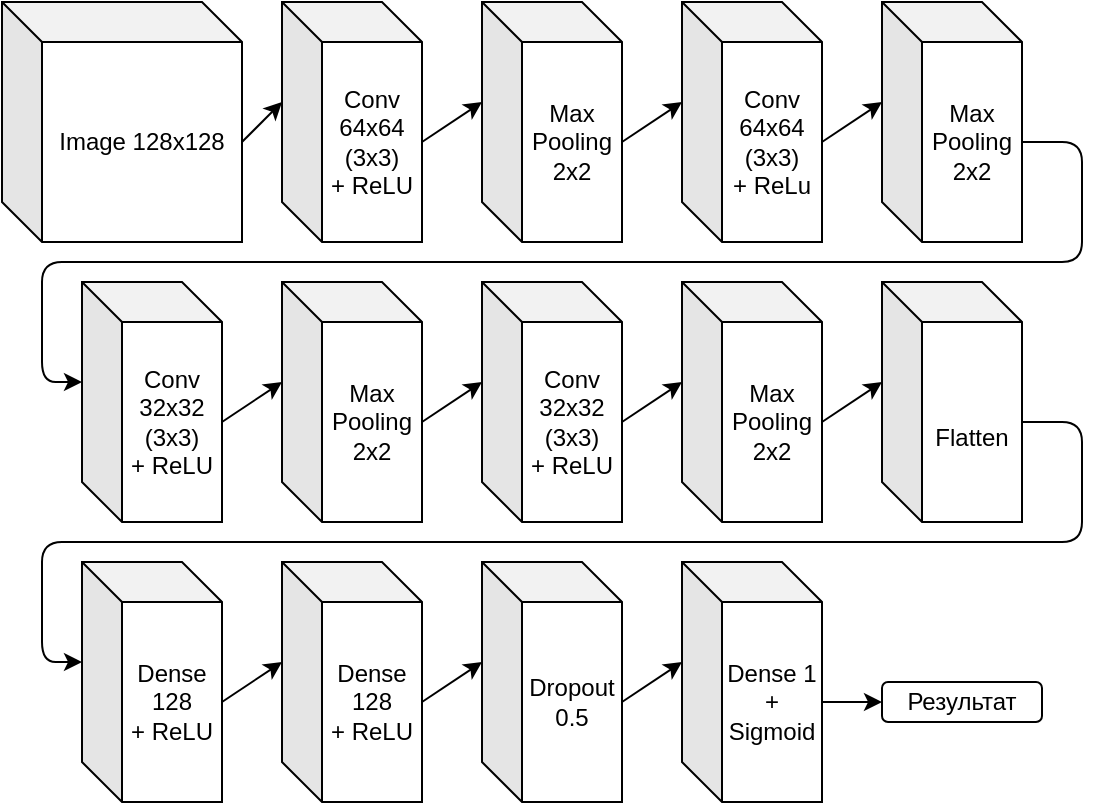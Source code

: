 <mxfile version="10.7.5" type="device"><diagram id="fRWGciAGfcaYhtr2afhY" name="Page-1"><mxGraphModel dx="914" dy="567" grid="1" gridSize="10" guides="1" tooltips="1" connect="1" arrows="1" fold="1" page="1" pageScale="1" pageWidth="827" pageHeight="1169" math="0" shadow="0"><root><mxCell id="0"/><mxCell id="1" parent="0"/><mxCell id="hhlc1SQrMWTUdMdoGlBH-1" value="Image 128x128" style="shape=cube;whiteSpace=wrap;html=1;boundedLbl=1;backgroundOutline=1;darkOpacity=0.05;darkOpacity2=0.1;" parent="1" vertex="1"><mxGeometry x="80" y="240" width="120" height="120" as="geometry"/></mxCell><mxCell id="hhlc1SQrMWTUdMdoGlBH-2" value="" style="endArrow=classic;html=1;exitX=0;exitY=0;exitDx=120;exitDy=70;exitPerimeter=0;entryX=0;entryY=0;entryDx=0;entryDy=50;entryPerimeter=0;" parent="1" source="hhlc1SQrMWTUdMdoGlBH-1" target="hhlc1SQrMWTUdMdoGlBH-3" edge="1"><mxGeometry width="50" height="50" relative="1" as="geometry"><mxPoint x="80" y="410" as="sourcePoint"/><mxPoint x="250" y="310" as="targetPoint"/></mxGeometry></mxCell><mxCell id="hhlc1SQrMWTUdMdoGlBH-3" value="Conv&lt;br&gt;64x64&lt;br&gt;(3x3)&lt;br&gt;+ ReLU&lt;br&gt;" style="shape=cube;whiteSpace=wrap;html=1;boundedLbl=1;backgroundOutline=1;darkOpacity=0.05;darkOpacity2=0.1;" parent="1" vertex="1"><mxGeometry x="220" y="240" width="70" height="120" as="geometry"/></mxCell><mxCell id="hhlc1SQrMWTUdMdoGlBH-4" value="Max&lt;br&gt;Pooling&lt;br&gt;2x2&lt;br&gt;" style="shape=cube;whiteSpace=wrap;html=1;boundedLbl=1;backgroundOutline=1;darkOpacity=0.05;darkOpacity2=0.1;" parent="1" vertex="1"><mxGeometry x="320" y="240" width="70" height="120" as="geometry"/></mxCell><mxCell id="hhlc1SQrMWTUdMdoGlBH-7" value="Conv&lt;br&gt;64x64&lt;br&gt;(3x3)&lt;br&gt;+ ReLu&lt;br&gt;" style="shape=cube;whiteSpace=wrap;html=1;boundedLbl=1;backgroundOutline=1;darkOpacity=0.05;darkOpacity2=0.1;" parent="1" vertex="1"><mxGeometry x="420" y="240" width="70" height="120" as="geometry"/></mxCell><mxCell id="hhlc1SQrMWTUdMdoGlBH-8" value="Max&lt;br&gt;Pooling&lt;br&gt;2x2&lt;br&gt;" style="shape=cube;whiteSpace=wrap;html=1;boundedLbl=1;backgroundOutline=1;darkOpacity=0.05;darkOpacity2=0.1;" parent="1" vertex="1"><mxGeometry x="520" y="240" width="70" height="120" as="geometry"/></mxCell><mxCell id="hhlc1SQrMWTUdMdoGlBH-10" value="" style="endArrow=classic;html=1;exitX=0;exitY=0;exitDx=70;exitDy=70;exitPerimeter=0;entryX=0;entryY=0;entryDx=0;entryDy=50;entryPerimeter=0;" parent="1" source="hhlc1SQrMWTUdMdoGlBH-3" target="hhlc1SQrMWTUdMdoGlBH-4" edge="1"><mxGeometry width="50" height="50" relative="1" as="geometry"><mxPoint x="210" y="320" as="sourcePoint"/><mxPoint x="228" y="319" as="targetPoint"/></mxGeometry></mxCell><mxCell id="hhlc1SQrMWTUdMdoGlBH-11" value="" style="endArrow=classic;html=1;exitX=0;exitY=0;exitDx=70;exitDy=70;exitPerimeter=0;entryX=0;entryY=0;entryDx=0;entryDy=50;entryPerimeter=0;" parent="1" source="hhlc1SQrMWTUdMdoGlBH-4" target="hhlc1SQrMWTUdMdoGlBH-7" edge="1"><mxGeometry width="50" height="50" relative="1" as="geometry"><mxPoint x="220" y="330" as="sourcePoint"/><mxPoint x="238" y="329" as="targetPoint"/></mxGeometry></mxCell><mxCell id="hhlc1SQrMWTUdMdoGlBH-12" value="" style="endArrow=classic;html=1;exitX=0;exitY=0;exitDx=70;exitDy=70;exitPerimeter=0;entryX=0;entryY=0;entryDx=0;entryDy=50;entryPerimeter=0;" parent="1" source="hhlc1SQrMWTUdMdoGlBH-7" target="hhlc1SQrMWTUdMdoGlBH-8" edge="1"><mxGeometry width="50" height="50" relative="1" as="geometry"><mxPoint x="230" y="340" as="sourcePoint"/><mxPoint x="248" y="339" as="targetPoint"/></mxGeometry></mxCell><mxCell id="hhlc1SQrMWTUdMdoGlBH-13" value="" style="endArrow=classic;html=1;exitX=0;exitY=0;exitDx=70;exitDy=70;exitPerimeter=0;entryX=0;entryY=0;entryDx=0;entryDy=50;entryPerimeter=0;" parent="1" source="hhlc1SQrMWTUdMdoGlBH-8" target="hhlc1SQrMWTUdMdoGlBH-20" edge="1"><mxGeometry width="50" height="50" relative="1" as="geometry"><mxPoint x="110" y="590" as="sourcePoint"/><mxPoint x="230" y="580" as="targetPoint"/><Array as="points"><mxPoint x="620" y="310"/><mxPoint x="620" y="370"/><mxPoint x="100" y="370"/><mxPoint x="100" y="430"/></Array></mxGeometry></mxCell><mxCell id="hhlc1SQrMWTUdMdoGlBH-14" value="Max&lt;br&gt;Pooling&lt;br&gt;2x2&lt;br&gt;" style="shape=cube;whiteSpace=wrap;html=1;boundedLbl=1;backgroundOutline=1;darkOpacity=0.05;darkOpacity2=0.1;" parent="1" vertex="1"><mxGeometry x="220" y="380" width="70" height="120" as="geometry"/></mxCell><mxCell id="hhlc1SQrMWTUdMdoGlBH-15" value="Conv&lt;br&gt;32x32&lt;br&gt;(3x3)&lt;br&gt;+&amp;nbsp;ReLU&lt;br&gt;" style="shape=cube;whiteSpace=wrap;html=1;boundedLbl=1;backgroundOutline=1;darkOpacity=0.05;darkOpacity2=0.1;" parent="1" vertex="1"><mxGeometry x="320" y="380" width="70" height="120" as="geometry"/></mxCell><mxCell id="hhlc1SQrMWTUdMdoGlBH-16" value="Max&lt;br&gt;Pooling&lt;br&gt;2x2&lt;br&gt;" style="shape=cube;whiteSpace=wrap;html=1;boundedLbl=1;backgroundOutline=1;darkOpacity=0.05;darkOpacity2=0.1;" parent="1" vertex="1"><mxGeometry x="420" y="380" width="70" height="120" as="geometry"/></mxCell><mxCell id="hhlc1SQrMWTUdMdoGlBH-17" value="" style="endArrow=classic;html=1;exitX=0;exitY=0;exitDx=70;exitDy=70;exitPerimeter=0;entryX=0;entryY=0;entryDx=0;entryDy=50;entryPerimeter=0;" parent="1" source="hhlc1SQrMWTUdMdoGlBH-20" target="hhlc1SQrMWTUdMdoGlBH-14" edge="1"><mxGeometry width="50" height="50" relative="1" as="geometry"><mxPoint x="190" y="450" as="sourcePoint"/><mxPoint x="128" y="459" as="targetPoint"/></mxGeometry></mxCell><mxCell id="hhlc1SQrMWTUdMdoGlBH-18" value="" style="endArrow=classic;html=1;exitX=0;exitY=0;exitDx=70;exitDy=70;exitPerimeter=0;entryX=0;entryY=0;entryDx=0;entryDy=50;entryPerimeter=0;" parent="1" source="hhlc1SQrMWTUdMdoGlBH-14" target="hhlc1SQrMWTUdMdoGlBH-15" edge="1"><mxGeometry width="50" height="50" relative="1" as="geometry"><mxPoint x="120" y="470" as="sourcePoint"/><mxPoint x="138" y="469" as="targetPoint"/></mxGeometry></mxCell><mxCell id="hhlc1SQrMWTUdMdoGlBH-19" value="" style="endArrow=classic;html=1;exitX=0;exitY=0;exitDx=70;exitDy=70;exitPerimeter=0;entryX=0;entryY=0;entryDx=0;entryDy=50;entryPerimeter=0;" parent="1" source="hhlc1SQrMWTUdMdoGlBH-15" target="hhlc1SQrMWTUdMdoGlBH-16" edge="1"><mxGeometry width="50" height="50" relative="1" as="geometry"><mxPoint x="130" y="480" as="sourcePoint"/><mxPoint x="148" y="479" as="targetPoint"/></mxGeometry></mxCell><mxCell id="hhlc1SQrMWTUdMdoGlBH-20" value="Conv&lt;br&gt;32x32&lt;br&gt;(3x3)&lt;br&gt;+&amp;nbsp;ReLU&lt;br&gt;" style="shape=cube;whiteSpace=wrap;html=1;boundedLbl=1;backgroundOutline=1;darkOpacity=0.05;darkOpacity2=0.1;" parent="1" vertex="1"><mxGeometry x="120" y="380" width="70" height="120" as="geometry"/></mxCell><mxCell id="hhlc1SQrMWTUdMdoGlBH-21" value="Dense&lt;br&gt;128&lt;br&gt;+ ReLU&lt;br&gt;" style="shape=cube;whiteSpace=wrap;html=1;boundedLbl=1;backgroundOutline=1;darkOpacity=0.05;darkOpacity2=0.1;" parent="1" vertex="1"><mxGeometry x="120" y="520" width="70" height="120" as="geometry"/></mxCell><mxCell id="hhlc1SQrMWTUdMdoGlBH-22" value="Dense&lt;br&gt;128&lt;br&gt;+ ReLU&lt;br&gt;" style="shape=cube;whiteSpace=wrap;html=1;boundedLbl=1;backgroundOutline=1;darkOpacity=0.05;darkOpacity2=0.1;" parent="1" vertex="1"><mxGeometry x="220" y="520" width="70" height="120" as="geometry"/></mxCell><mxCell id="hhlc1SQrMWTUdMdoGlBH-23" value="Dropout&lt;br&gt;0.5&lt;br&gt;" style="shape=cube;whiteSpace=wrap;html=1;boundedLbl=1;backgroundOutline=1;darkOpacity=0.05;darkOpacity2=0.1;" parent="1" vertex="1"><mxGeometry x="320" y="520" width="70" height="120" as="geometry"/></mxCell><mxCell id="hhlc1SQrMWTUdMdoGlBH-25" value="" style="endArrow=classic;html=1;exitX=0;exitY=0;exitDx=70;exitDy=70;exitPerimeter=0;entryX=0;entryY=0;entryDx=0;entryDy=50;entryPerimeter=0;" parent="1" source="hhlc1SQrMWTUdMdoGlBH-21" target="hhlc1SQrMWTUdMdoGlBH-22" edge="1"><mxGeometry width="50" height="50" relative="1" as="geometry"><mxPoint x="20" y="610" as="sourcePoint"/><mxPoint x="38" y="609" as="targetPoint"/></mxGeometry></mxCell><mxCell id="hhlc1SQrMWTUdMdoGlBH-26" value="" style="endArrow=classic;html=1;exitX=0;exitY=0;exitDx=70;exitDy=70;exitPerimeter=0;entryX=0;entryY=0;entryDx=0;entryDy=50;entryPerimeter=0;" parent="1" source="hhlc1SQrMWTUdMdoGlBH-22" target="hhlc1SQrMWTUdMdoGlBH-23" edge="1"><mxGeometry width="50" height="50" relative="1" as="geometry"><mxPoint x="30" y="620" as="sourcePoint"/><mxPoint x="48" y="619" as="targetPoint"/></mxGeometry></mxCell><mxCell id="hhlc1SQrMWTUdMdoGlBH-28" value="" style="endArrow=classic;html=1;entryX=0;entryY=0;entryDx=0;entryDy=50;entryPerimeter=0;exitX=0;exitY=0;exitDx=70;exitDy=70;exitPerimeter=0;" parent="1" source="76Q6MIDNwpxPtVfXAgTP-4" edge="1"><mxGeometry width="50" height="50" relative="1" as="geometry"><mxPoint x="610" y="450" as="sourcePoint"/><mxPoint x="120" y="570" as="targetPoint"/><Array as="points"><mxPoint x="620" y="450"/><mxPoint x="620" y="510"/><mxPoint x="100" y="510"/><mxPoint x="100" y="570"/></Array></mxGeometry></mxCell><mxCell id="hhlc1SQrMWTUdMdoGlBH-29" value="" style="endArrow=classic;html=1;exitX=0;exitY=0;exitDx=70;exitDy=70;exitPerimeter=0;entryX=0;entryY=0.5;entryDx=0;entryDy=0;" parent="1" source="76Q6MIDNwpxPtVfXAgTP-1" target="hhlc1SQrMWTUdMdoGlBH-30" edge="1"><mxGeometry width="50" height="50" relative="1" as="geometry"><mxPoint x="200" y="600" as="sourcePoint"/><mxPoint x="520" y="590" as="targetPoint"/></mxGeometry></mxCell><mxCell id="hhlc1SQrMWTUdMdoGlBH-30" value="Результат" style="rounded=1;whiteSpace=wrap;html=1;" parent="1" vertex="1"><mxGeometry x="520" y="580" width="80" height="20" as="geometry"/></mxCell><mxCell id="76Q6MIDNwpxPtVfXAgTP-1" value="Dense 1&lt;br&gt;+ Sigmoid&lt;br&gt;" style="shape=cube;whiteSpace=wrap;html=1;boundedLbl=1;backgroundOutline=1;darkOpacity=0.05;darkOpacity2=0.1;" parent="1" vertex="1"><mxGeometry x="420" y="520" width="70" height="120" as="geometry"/></mxCell><mxCell id="76Q6MIDNwpxPtVfXAgTP-2" value="" style="endArrow=classic;html=1;exitX=0;exitY=0;exitDx=70;exitDy=70;exitPerimeter=0;entryX=0;entryY=0;entryDx=0;entryDy=50;entryPerimeter=0;" parent="1" target="76Q6MIDNwpxPtVfXAgTP-1" edge="1"><mxGeometry width="50" height="50" relative="1" as="geometry"><mxPoint x="390" y="590" as="sourcePoint"/><mxPoint x="238" y="609" as="targetPoint"/></mxGeometry></mxCell><mxCell id="76Q6MIDNwpxPtVfXAgTP-4" value="&lt;br&gt;Flatten&lt;br&gt;" style="shape=cube;whiteSpace=wrap;html=1;boundedLbl=1;backgroundOutline=1;darkOpacity=0.05;darkOpacity2=0.1;" parent="1" vertex="1"><mxGeometry x="520" y="380" width="70" height="120" as="geometry"/></mxCell><mxCell id="76Q6MIDNwpxPtVfXAgTP-5" value="" style="endArrow=classic;html=1;exitX=0;exitY=0;exitDx=70;exitDy=70;exitPerimeter=0;entryX=0;entryY=0;entryDx=0;entryDy=50;entryPerimeter=0;" parent="1" source="hhlc1SQrMWTUdMdoGlBH-16" target="76Q6MIDNwpxPtVfXAgTP-4" edge="1"><mxGeometry width="50" height="50" relative="1" as="geometry"><mxPoint x="400" y="460" as="sourcePoint"/><mxPoint x="430" y="440" as="targetPoint"/></mxGeometry></mxCell></root></mxGraphModel></diagram></mxfile>